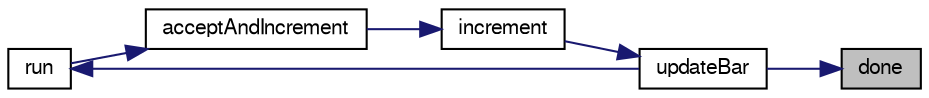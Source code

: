 digraph "done"
{
 // LATEX_PDF_SIZE
  edge [fontname="FreeSans",fontsize="10",labelfontname="FreeSans",labelfontsize="10"];
  node [fontname="FreeSans",fontsize="10",shape=record];
  rankdir="RL";
  Node12 [label="done",height=0.2,width=0.4,color="black", fillcolor="grey75", style="filled", fontcolor="black",tooltip="Shut it all down."];
  Node12 -> Node13 [dir="back",color="midnightblue",fontsize="10",style="solid",fontname="FreeSans"];
  Node13 [label="updateBar",height=0.2,width=0.4,color="black", fillcolor="white", style="filled",URL="$class_parfor_progress_monitor_1_1_prog_server.html#a53af36f24a8ebba1e6283fe659e87c35",tooltip="On the EDT, update the progress bar."];
  Node13 -> Node14 [dir="back",color="midnightblue",fontsize="10",style="solid",fontname="FreeSans"];
  Node14 [label="increment",height=0.2,width=0.4,color="black", fillcolor="white", style="filled",URL="$class_parfor_progress_monitor_1_1_prog_server.html#aa26c3d3c6c423915c88815088e4ca9eb",tooltip="Provide public access to this for pool-close PARFORs."];
  Node14 -> Node15 [dir="back",color="midnightblue",fontsize="10",style="solid",fontname="FreeSans"];
  Node15 [label="acceptAndIncrement",height=0.2,width=0.4,color="black", fillcolor="white", style="filled",URL="$class_parfor_progress_monitor_1_1_prog_server.html#a10b53f040e74de858999f6010878c036",tooltip="If there's a connection - accept and then disconnect; increment our count."];
  Node15 -> Node16 [dir="back",color="midnightblue",fontsize="10",style="solid",fontname="FreeSans"];
  Node16 [label="run",height=0.2,width=0.4,color="black", fillcolor="white", style="filled",URL="$class_parfor_progress_monitor_1_1_prog_server.html#a13a43e6d814de94978c515cb084873b1",tooltip="Loop over accepting connections and updating."];
  Node16 -> Node13 [dir="back",color="midnightblue",fontsize="10",style="solid",fontname="FreeSans"];
}
